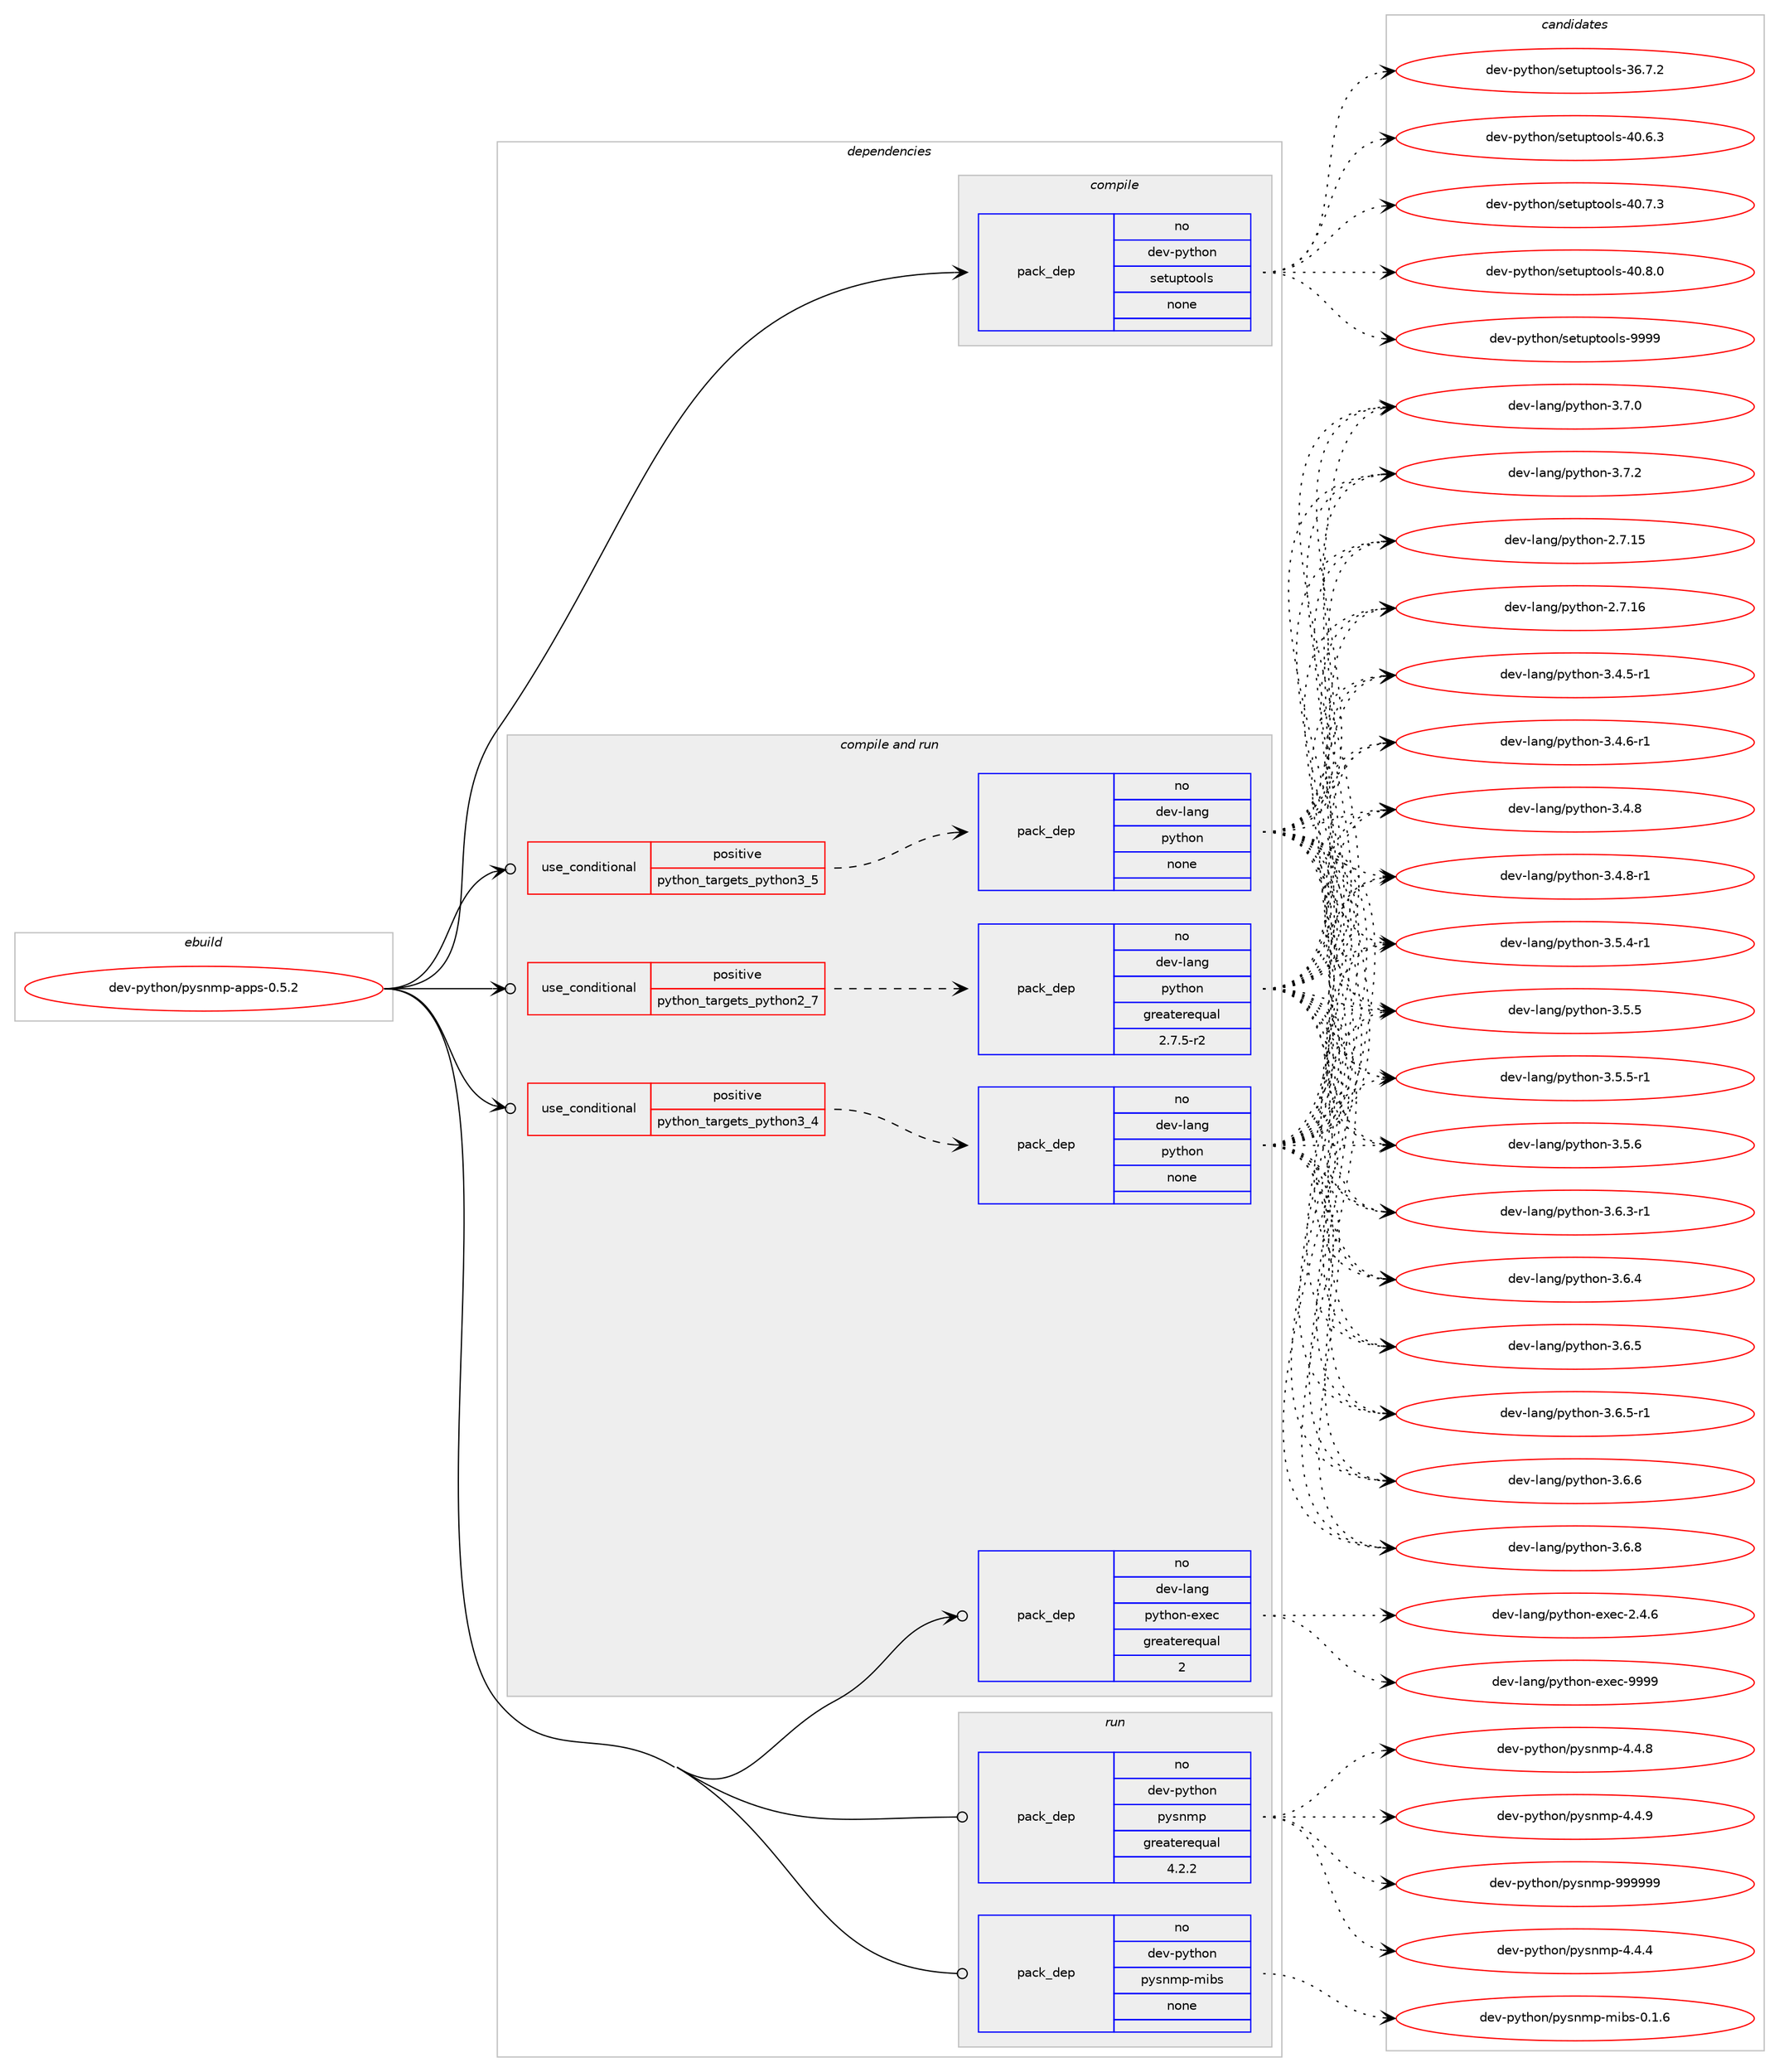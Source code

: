 digraph prolog {

# *************
# Graph options
# *************

newrank=true;
concentrate=true;
compound=true;
graph [rankdir=LR,fontname=Helvetica,fontsize=10,ranksep=1.5];#, ranksep=2.5, nodesep=0.2];
edge  [arrowhead=vee];
node  [fontname=Helvetica,fontsize=10];

# **********
# The ebuild
# **********

subgraph cluster_leftcol {
color=gray;
rank=same;
label=<<i>ebuild</i>>;
id [label="dev-python/pysnmp-apps-0.5.2", color=red, width=4, href="../dev-python/pysnmp-apps-0.5.2.svg"];
}

# ****************
# The dependencies
# ****************

subgraph cluster_midcol {
color=gray;
label=<<i>dependencies</i>>;
subgraph cluster_compile {
fillcolor="#eeeeee";
style=filled;
label=<<i>compile</i>>;
subgraph pack1027242 {
dependency1432411 [label=<<TABLE BORDER="0" CELLBORDER="1" CELLSPACING="0" CELLPADDING="4" WIDTH="220"><TR><TD ROWSPAN="6" CELLPADDING="30">pack_dep</TD></TR><TR><TD WIDTH="110">no</TD></TR><TR><TD>dev-python</TD></TR><TR><TD>setuptools</TD></TR><TR><TD>none</TD></TR><TR><TD></TD></TR></TABLE>>, shape=none, color=blue];
}
id:e -> dependency1432411:w [weight=20,style="solid",arrowhead="vee"];
}
subgraph cluster_compileandrun {
fillcolor="#eeeeee";
style=filled;
label=<<i>compile and run</i>>;
subgraph cond381825 {
dependency1432412 [label=<<TABLE BORDER="0" CELLBORDER="1" CELLSPACING="0" CELLPADDING="4"><TR><TD ROWSPAN="3" CELLPADDING="10">use_conditional</TD></TR><TR><TD>positive</TD></TR><TR><TD>python_targets_python2_7</TD></TR></TABLE>>, shape=none, color=red];
subgraph pack1027243 {
dependency1432413 [label=<<TABLE BORDER="0" CELLBORDER="1" CELLSPACING="0" CELLPADDING="4" WIDTH="220"><TR><TD ROWSPAN="6" CELLPADDING="30">pack_dep</TD></TR><TR><TD WIDTH="110">no</TD></TR><TR><TD>dev-lang</TD></TR><TR><TD>python</TD></TR><TR><TD>greaterequal</TD></TR><TR><TD>2.7.5-r2</TD></TR></TABLE>>, shape=none, color=blue];
}
dependency1432412:e -> dependency1432413:w [weight=20,style="dashed",arrowhead="vee"];
}
id:e -> dependency1432412:w [weight=20,style="solid",arrowhead="odotvee"];
subgraph cond381826 {
dependency1432414 [label=<<TABLE BORDER="0" CELLBORDER="1" CELLSPACING="0" CELLPADDING="4"><TR><TD ROWSPAN="3" CELLPADDING="10">use_conditional</TD></TR><TR><TD>positive</TD></TR><TR><TD>python_targets_python3_4</TD></TR></TABLE>>, shape=none, color=red];
subgraph pack1027244 {
dependency1432415 [label=<<TABLE BORDER="0" CELLBORDER="1" CELLSPACING="0" CELLPADDING="4" WIDTH="220"><TR><TD ROWSPAN="6" CELLPADDING="30">pack_dep</TD></TR><TR><TD WIDTH="110">no</TD></TR><TR><TD>dev-lang</TD></TR><TR><TD>python</TD></TR><TR><TD>none</TD></TR><TR><TD></TD></TR></TABLE>>, shape=none, color=blue];
}
dependency1432414:e -> dependency1432415:w [weight=20,style="dashed",arrowhead="vee"];
}
id:e -> dependency1432414:w [weight=20,style="solid",arrowhead="odotvee"];
subgraph cond381827 {
dependency1432416 [label=<<TABLE BORDER="0" CELLBORDER="1" CELLSPACING="0" CELLPADDING="4"><TR><TD ROWSPAN="3" CELLPADDING="10">use_conditional</TD></TR><TR><TD>positive</TD></TR><TR><TD>python_targets_python3_5</TD></TR></TABLE>>, shape=none, color=red];
subgraph pack1027245 {
dependency1432417 [label=<<TABLE BORDER="0" CELLBORDER="1" CELLSPACING="0" CELLPADDING="4" WIDTH="220"><TR><TD ROWSPAN="6" CELLPADDING="30">pack_dep</TD></TR><TR><TD WIDTH="110">no</TD></TR><TR><TD>dev-lang</TD></TR><TR><TD>python</TD></TR><TR><TD>none</TD></TR><TR><TD></TD></TR></TABLE>>, shape=none, color=blue];
}
dependency1432416:e -> dependency1432417:w [weight=20,style="dashed",arrowhead="vee"];
}
id:e -> dependency1432416:w [weight=20,style="solid",arrowhead="odotvee"];
subgraph pack1027246 {
dependency1432418 [label=<<TABLE BORDER="0" CELLBORDER="1" CELLSPACING="0" CELLPADDING="4" WIDTH="220"><TR><TD ROWSPAN="6" CELLPADDING="30">pack_dep</TD></TR><TR><TD WIDTH="110">no</TD></TR><TR><TD>dev-lang</TD></TR><TR><TD>python-exec</TD></TR><TR><TD>greaterequal</TD></TR><TR><TD>2</TD></TR></TABLE>>, shape=none, color=blue];
}
id:e -> dependency1432418:w [weight=20,style="solid",arrowhead="odotvee"];
}
subgraph cluster_run {
fillcolor="#eeeeee";
style=filled;
label=<<i>run</i>>;
subgraph pack1027247 {
dependency1432419 [label=<<TABLE BORDER="0" CELLBORDER="1" CELLSPACING="0" CELLPADDING="4" WIDTH="220"><TR><TD ROWSPAN="6" CELLPADDING="30">pack_dep</TD></TR><TR><TD WIDTH="110">no</TD></TR><TR><TD>dev-python</TD></TR><TR><TD>pysnmp</TD></TR><TR><TD>greaterequal</TD></TR><TR><TD>4.2.2</TD></TR></TABLE>>, shape=none, color=blue];
}
id:e -> dependency1432419:w [weight=20,style="solid",arrowhead="odot"];
subgraph pack1027248 {
dependency1432420 [label=<<TABLE BORDER="0" CELLBORDER="1" CELLSPACING="0" CELLPADDING="4" WIDTH="220"><TR><TD ROWSPAN="6" CELLPADDING="30">pack_dep</TD></TR><TR><TD WIDTH="110">no</TD></TR><TR><TD>dev-python</TD></TR><TR><TD>pysnmp-mibs</TD></TR><TR><TD>none</TD></TR><TR><TD></TD></TR></TABLE>>, shape=none, color=blue];
}
id:e -> dependency1432420:w [weight=20,style="solid",arrowhead="odot"];
}
}

# **************
# The candidates
# **************

subgraph cluster_choices {
rank=same;
color=gray;
label=<<i>candidates</i>>;

subgraph choice1027242 {
color=black;
nodesep=1;
choice100101118451121211161041111104711510111611711211611111110811545515446554650 [label="dev-python/setuptools-36.7.2", color=red, width=4,href="../dev-python/setuptools-36.7.2.svg"];
choice100101118451121211161041111104711510111611711211611111110811545524846544651 [label="dev-python/setuptools-40.6.3", color=red, width=4,href="../dev-python/setuptools-40.6.3.svg"];
choice100101118451121211161041111104711510111611711211611111110811545524846554651 [label="dev-python/setuptools-40.7.3", color=red, width=4,href="../dev-python/setuptools-40.7.3.svg"];
choice100101118451121211161041111104711510111611711211611111110811545524846564648 [label="dev-python/setuptools-40.8.0", color=red, width=4,href="../dev-python/setuptools-40.8.0.svg"];
choice10010111845112121116104111110471151011161171121161111111081154557575757 [label="dev-python/setuptools-9999", color=red, width=4,href="../dev-python/setuptools-9999.svg"];
dependency1432411:e -> choice100101118451121211161041111104711510111611711211611111110811545515446554650:w [style=dotted,weight="100"];
dependency1432411:e -> choice100101118451121211161041111104711510111611711211611111110811545524846544651:w [style=dotted,weight="100"];
dependency1432411:e -> choice100101118451121211161041111104711510111611711211611111110811545524846554651:w [style=dotted,weight="100"];
dependency1432411:e -> choice100101118451121211161041111104711510111611711211611111110811545524846564648:w [style=dotted,weight="100"];
dependency1432411:e -> choice10010111845112121116104111110471151011161171121161111111081154557575757:w [style=dotted,weight="100"];
}
subgraph choice1027243 {
color=black;
nodesep=1;
choice10010111845108971101034711212111610411111045504655464953 [label="dev-lang/python-2.7.15", color=red, width=4,href="../dev-lang/python-2.7.15.svg"];
choice10010111845108971101034711212111610411111045504655464954 [label="dev-lang/python-2.7.16", color=red, width=4,href="../dev-lang/python-2.7.16.svg"];
choice1001011184510897110103471121211161041111104551465246534511449 [label="dev-lang/python-3.4.5-r1", color=red, width=4,href="../dev-lang/python-3.4.5-r1.svg"];
choice1001011184510897110103471121211161041111104551465246544511449 [label="dev-lang/python-3.4.6-r1", color=red, width=4,href="../dev-lang/python-3.4.6-r1.svg"];
choice100101118451089711010347112121116104111110455146524656 [label="dev-lang/python-3.4.8", color=red, width=4,href="../dev-lang/python-3.4.8.svg"];
choice1001011184510897110103471121211161041111104551465246564511449 [label="dev-lang/python-3.4.8-r1", color=red, width=4,href="../dev-lang/python-3.4.8-r1.svg"];
choice1001011184510897110103471121211161041111104551465346524511449 [label="dev-lang/python-3.5.4-r1", color=red, width=4,href="../dev-lang/python-3.5.4-r1.svg"];
choice100101118451089711010347112121116104111110455146534653 [label="dev-lang/python-3.5.5", color=red, width=4,href="../dev-lang/python-3.5.5.svg"];
choice1001011184510897110103471121211161041111104551465346534511449 [label="dev-lang/python-3.5.5-r1", color=red, width=4,href="../dev-lang/python-3.5.5-r1.svg"];
choice100101118451089711010347112121116104111110455146534654 [label="dev-lang/python-3.5.6", color=red, width=4,href="../dev-lang/python-3.5.6.svg"];
choice1001011184510897110103471121211161041111104551465446514511449 [label="dev-lang/python-3.6.3-r1", color=red, width=4,href="../dev-lang/python-3.6.3-r1.svg"];
choice100101118451089711010347112121116104111110455146544652 [label="dev-lang/python-3.6.4", color=red, width=4,href="../dev-lang/python-3.6.4.svg"];
choice100101118451089711010347112121116104111110455146544653 [label="dev-lang/python-3.6.5", color=red, width=4,href="../dev-lang/python-3.6.5.svg"];
choice1001011184510897110103471121211161041111104551465446534511449 [label="dev-lang/python-3.6.5-r1", color=red, width=4,href="../dev-lang/python-3.6.5-r1.svg"];
choice100101118451089711010347112121116104111110455146544654 [label="dev-lang/python-3.6.6", color=red, width=4,href="../dev-lang/python-3.6.6.svg"];
choice100101118451089711010347112121116104111110455146544656 [label="dev-lang/python-3.6.8", color=red, width=4,href="../dev-lang/python-3.6.8.svg"];
choice100101118451089711010347112121116104111110455146554648 [label="dev-lang/python-3.7.0", color=red, width=4,href="../dev-lang/python-3.7.0.svg"];
choice100101118451089711010347112121116104111110455146554650 [label="dev-lang/python-3.7.2", color=red, width=4,href="../dev-lang/python-3.7.2.svg"];
dependency1432413:e -> choice10010111845108971101034711212111610411111045504655464953:w [style=dotted,weight="100"];
dependency1432413:e -> choice10010111845108971101034711212111610411111045504655464954:w [style=dotted,weight="100"];
dependency1432413:e -> choice1001011184510897110103471121211161041111104551465246534511449:w [style=dotted,weight="100"];
dependency1432413:e -> choice1001011184510897110103471121211161041111104551465246544511449:w [style=dotted,weight="100"];
dependency1432413:e -> choice100101118451089711010347112121116104111110455146524656:w [style=dotted,weight="100"];
dependency1432413:e -> choice1001011184510897110103471121211161041111104551465246564511449:w [style=dotted,weight="100"];
dependency1432413:e -> choice1001011184510897110103471121211161041111104551465346524511449:w [style=dotted,weight="100"];
dependency1432413:e -> choice100101118451089711010347112121116104111110455146534653:w [style=dotted,weight="100"];
dependency1432413:e -> choice1001011184510897110103471121211161041111104551465346534511449:w [style=dotted,weight="100"];
dependency1432413:e -> choice100101118451089711010347112121116104111110455146534654:w [style=dotted,weight="100"];
dependency1432413:e -> choice1001011184510897110103471121211161041111104551465446514511449:w [style=dotted,weight="100"];
dependency1432413:e -> choice100101118451089711010347112121116104111110455146544652:w [style=dotted,weight="100"];
dependency1432413:e -> choice100101118451089711010347112121116104111110455146544653:w [style=dotted,weight="100"];
dependency1432413:e -> choice1001011184510897110103471121211161041111104551465446534511449:w [style=dotted,weight="100"];
dependency1432413:e -> choice100101118451089711010347112121116104111110455146544654:w [style=dotted,weight="100"];
dependency1432413:e -> choice100101118451089711010347112121116104111110455146544656:w [style=dotted,weight="100"];
dependency1432413:e -> choice100101118451089711010347112121116104111110455146554648:w [style=dotted,weight="100"];
dependency1432413:e -> choice100101118451089711010347112121116104111110455146554650:w [style=dotted,weight="100"];
}
subgraph choice1027244 {
color=black;
nodesep=1;
choice10010111845108971101034711212111610411111045504655464953 [label="dev-lang/python-2.7.15", color=red, width=4,href="../dev-lang/python-2.7.15.svg"];
choice10010111845108971101034711212111610411111045504655464954 [label="dev-lang/python-2.7.16", color=red, width=4,href="../dev-lang/python-2.7.16.svg"];
choice1001011184510897110103471121211161041111104551465246534511449 [label="dev-lang/python-3.4.5-r1", color=red, width=4,href="../dev-lang/python-3.4.5-r1.svg"];
choice1001011184510897110103471121211161041111104551465246544511449 [label="dev-lang/python-3.4.6-r1", color=red, width=4,href="../dev-lang/python-3.4.6-r1.svg"];
choice100101118451089711010347112121116104111110455146524656 [label="dev-lang/python-3.4.8", color=red, width=4,href="../dev-lang/python-3.4.8.svg"];
choice1001011184510897110103471121211161041111104551465246564511449 [label="dev-lang/python-3.4.8-r1", color=red, width=4,href="../dev-lang/python-3.4.8-r1.svg"];
choice1001011184510897110103471121211161041111104551465346524511449 [label="dev-lang/python-3.5.4-r1", color=red, width=4,href="../dev-lang/python-3.5.4-r1.svg"];
choice100101118451089711010347112121116104111110455146534653 [label="dev-lang/python-3.5.5", color=red, width=4,href="../dev-lang/python-3.5.5.svg"];
choice1001011184510897110103471121211161041111104551465346534511449 [label="dev-lang/python-3.5.5-r1", color=red, width=4,href="../dev-lang/python-3.5.5-r1.svg"];
choice100101118451089711010347112121116104111110455146534654 [label="dev-lang/python-3.5.6", color=red, width=4,href="../dev-lang/python-3.5.6.svg"];
choice1001011184510897110103471121211161041111104551465446514511449 [label="dev-lang/python-3.6.3-r1", color=red, width=4,href="../dev-lang/python-3.6.3-r1.svg"];
choice100101118451089711010347112121116104111110455146544652 [label="dev-lang/python-3.6.4", color=red, width=4,href="../dev-lang/python-3.6.4.svg"];
choice100101118451089711010347112121116104111110455146544653 [label="dev-lang/python-3.6.5", color=red, width=4,href="../dev-lang/python-3.6.5.svg"];
choice1001011184510897110103471121211161041111104551465446534511449 [label="dev-lang/python-3.6.5-r1", color=red, width=4,href="../dev-lang/python-3.6.5-r1.svg"];
choice100101118451089711010347112121116104111110455146544654 [label="dev-lang/python-3.6.6", color=red, width=4,href="../dev-lang/python-3.6.6.svg"];
choice100101118451089711010347112121116104111110455146544656 [label="dev-lang/python-3.6.8", color=red, width=4,href="../dev-lang/python-3.6.8.svg"];
choice100101118451089711010347112121116104111110455146554648 [label="dev-lang/python-3.7.0", color=red, width=4,href="../dev-lang/python-3.7.0.svg"];
choice100101118451089711010347112121116104111110455146554650 [label="dev-lang/python-3.7.2", color=red, width=4,href="../dev-lang/python-3.7.2.svg"];
dependency1432415:e -> choice10010111845108971101034711212111610411111045504655464953:w [style=dotted,weight="100"];
dependency1432415:e -> choice10010111845108971101034711212111610411111045504655464954:w [style=dotted,weight="100"];
dependency1432415:e -> choice1001011184510897110103471121211161041111104551465246534511449:w [style=dotted,weight="100"];
dependency1432415:e -> choice1001011184510897110103471121211161041111104551465246544511449:w [style=dotted,weight="100"];
dependency1432415:e -> choice100101118451089711010347112121116104111110455146524656:w [style=dotted,weight="100"];
dependency1432415:e -> choice1001011184510897110103471121211161041111104551465246564511449:w [style=dotted,weight="100"];
dependency1432415:e -> choice1001011184510897110103471121211161041111104551465346524511449:w [style=dotted,weight="100"];
dependency1432415:e -> choice100101118451089711010347112121116104111110455146534653:w [style=dotted,weight="100"];
dependency1432415:e -> choice1001011184510897110103471121211161041111104551465346534511449:w [style=dotted,weight="100"];
dependency1432415:e -> choice100101118451089711010347112121116104111110455146534654:w [style=dotted,weight="100"];
dependency1432415:e -> choice1001011184510897110103471121211161041111104551465446514511449:w [style=dotted,weight="100"];
dependency1432415:e -> choice100101118451089711010347112121116104111110455146544652:w [style=dotted,weight="100"];
dependency1432415:e -> choice100101118451089711010347112121116104111110455146544653:w [style=dotted,weight="100"];
dependency1432415:e -> choice1001011184510897110103471121211161041111104551465446534511449:w [style=dotted,weight="100"];
dependency1432415:e -> choice100101118451089711010347112121116104111110455146544654:w [style=dotted,weight="100"];
dependency1432415:e -> choice100101118451089711010347112121116104111110455146544656:w [style=dotted,weight="100"];
dependency1432415:e -> choice100101118451089711010347112121116104111110455146554648:w [style=dotted,weight="100"];
dependency1432415:e -> choice100101118451089711010347112121116104111110455146554650:w [style=dotted,weight="100"];
}
subgraph choice1027245 {
color=black;
nodesep=1;
choice10010111845108971101034711212111610411111045504655464953 [label="dev-lang/python-2.7.15", color=red, width=4,href="../dev-lang/python-2.7.15.svg"];
choice10010111845108971101034711212111610411111045504655464954 [label="dev-lang/python-2.7.16", color=red, width=4,href="../dev-lang/python-2.7.16.svg"];
choice1001011184510897110103471121211161041111104551465246534511449 [label="dev-lang/python-3.4.5-r1", color=red, width=4,href="../dev-lang/python-3.4.5-r1.svg"];
choice1001011184510897110103471121211161041111104551465246544511449 [label="dev-lang/python-3.4.6-r1", color=red, width=4,href="../dev-lang/python-3.4.6-r1.svg"];
choice100101118451089711010347112121116104111110455146524656 [label="dev-lang/python-3.4.8", color=red, width=4,href="../dev-lang/python-3.4.8.svg"];
choice1001011184510897110103471121211161041111104551465246564511449 [label="dev-lang/python-3.4.8-r1", color=red, width=4,href="../dev-lang/python-3.4.8-r1.svg"];
choice1001011184510897110103471121211161041111104551465346524511449 [label="dev-lang/python-3.5.4-r1", color=red, width=4,href="../dev-lang/python-3.5.4-r1.svg"];
choice100101118451089711010347112121116104111110455146534653 [label="dev-lang/python-3.5.5", color=red, width=4,href="../dev-lang/python-3.5.5.svg"];
choice1001011184510897110103471121211161041111104551465346534511449 [label="dev-lang/python-3.5.5-r1", color=red, width=4,href="../dev-lang/python-3.5.5-r1.svg"];
choice100101118451089711010347112121116104111110455146534654 [label="dev-lang/python-3.5.6", color=red, width=4,href="../dev-lang/python-3.5.6.svg"];
choice1001011184510897110103471121211161041111104551465446514511449 [label="dev-lang/python-3.6.3-r1", color=red, width=4,href="../dev-lang/python-3.6.3-r1.svg"];
choice100101118451089711010347112121116104111110455146544652 [label="dev-lang/python-3.6.4", color=red, width=4,href="../dev-lang/python-3.6.4.svg"];
choice100101118451089711010347112121116104111110455146544653 [label="dev-lang/python-3.6.5", color=red, width=4,href="../dev-lang/python-3.6.5.svg"];
choice1001011184510897110103471121211161041111104551465446534511449 [label="dev-lang/python-3.6.5-r1", color=red, width=4,href="../dev-lang/python-3.6.5-r1.svg"];
choice100101118451089711010347112121116104111110455146544654 [label="dev-lang/python-3.6.6", color=red, width=4,href="../dev-lang/python-3.6.6.svg"];
choice100101118451089711010347112121116104111110455146544656 [label="dev-lang/python-3.6.8", color=red, width=4,href="../dev-lang/python-3.6.8.svg"];
choice100101118451089711010347112121116104111110455146554648 [label="dev-lang/python-3.7.0", color=red, width=4,href="../dev-lang/python-3.7.0.svg"];
choice100101118451089711010347112121116104111110455146554650 [label="dev-lang/python-3.7.2", color=red, width=4,href="../dev-lang/python-3.7.2.svg"];
dependency1432417:e -> choice10010111845108971101034711212111610411111045504655464953:w [style=dotted,weight="100"];
dependency1432417:e -> choice10010111845108971101034711212111610411111045504655464954:w [style=dotted,weight="100"];
dependency1432417:e -> choice1001011184510897110103471121211161041111104551465246534511449:w [style=dotted,weight="100"];
dependency1432417:e -> choice1001011184510897110103471121211161041111104551465246544511449:w [style=dotted,weight="100"];
dependency1432417:e -> choice100101118451089711010347112121116104111110455146524656:w [style=dotted,weight="100"];
dependency1432417:e -> choice1001011184510897110103471121211161041111104551465246564511449:w [style=dotted,weight="100"];
dependency1432417:e -> choice1001011184510897110103471121211161041111104551465346524511449:w [style=dotted,weight="100"];
dependency1432417:e -> choice100101118451089711010347112121116104111110455146534653:w [style=dotted,weight="100"];
dependency1432417:e -> choice1001011184510897110103471121211161041111104551465346534511449:w [style=dotted,weight="100"];
dependency1432417:e -> choice100101118451089711010347112121116104111110455146534654:w [style=dotted,weight="100"];
dependency1432417:e -> choice1001011184510897110103471121211161041111104551465446514511449:w [style=dotted,weight="100"];
dependency1432417:e -> choice100101118451089711010347112121116104111110455146544652:w [style=dotted,weight="100"];
dependency1432417:e -> choice100101118451089711010347112121116104111110455146544653:w [style=dotted,weight="100"];
dependency1432417:e -> choice1001011184510897110103471121211161041111104551465446534511449:w [style=dotted,weight="100"];
dependency1432417:e -> choice100101118451089711010347112121116104111110455146544654:w [style=dotted,weight="100"];
dependency1432417:e -> choice100101118451089711010347112121116104111110455146544656:w [style=dotted,weight="100"];
dependency1432417:e -> choice100101118451089711010347112121116104111110455146554648:w [style=dotted,weight="100"];
dependency1432417:e -> choice100101118451089711010347112121116104111110455146554650:w [style=dotted,weight="100"];
}
subgraph choice1027246 {
color=black;
nodesep=1;
choice1001011184510897110103471121211161041111104510112010199455046524654 [label="dev-lang/python-exec-2.4.6", color=red, width=4,href="../dev-lang/python-exec-2.4.6.svg"];
choice10010111845108971101034711212111610411111045101120101994557575757 [label="dev-lang/python-exec-9999", color=red, width=4,href="../dev-lang/python-exec-9999.svg"];
dependency1432418:e -> choice1001011184510897110103471121211161041111104510112010199455046524654:w [style=dotted,weight="100"];
dependency1432418:e -> choice10010111845108971101034711212111610411111045101120101994557575757:w [style=dotted,weight="100"];
}
subgraph choice1027247 {
color=black;
nodesep=1;
choice1001011184511212111610411111047112121115110109112455246524652 [label="dev-python/pysnmp-4.4.4", color=red, width=4,href="../dev-python/pysnmp-4.4.4.svg"];
choice1001011184511212111610411111047112121115110109112455246524656 [label="dev-python/pysnmp-4.4.8", color=red, width=4,href="../dev-python/pysnmp-4.4.8.svg"];
choice1001011184511212111610411111047112121115110109112455246524657 [label="dev-python/pysnmp-4.4.9", color=red, width=4,href="../dev-python/pysnmp-4.4.9.svg"];
choice100101118451121211161041111104711212111511010911245575757575757 [label="dev-python/pysnmp-999999", color=red, width=4,href="../dev-python/pysnmp-999999.svg"];
dependency1432419:e -> choice1001011184511212111610411111047112121115110109112455246524652:w [style=dotted,weight="100"];
dependency1432419:e -> choice1001011184511212111610411111047112121115110109112455246524656:w [style=dotted,weight="100"];
dependency1432419:e -> choice1001011184511212111610411111047112121115110109112455246524657:w [style=dotted,weight="100"];
dependency1432419:e -> choice100101118451121211161041111104711212111511010911245575757575757:w [style=dotted,weight="100"];
}
subgraph choice1027248 {
color=black;
nodesep=1;
choice10010111845112121116104111110471121211151101091124510910598115454846494654 [label="dev-python/pysnmp-mibs-0.1.6", color=red, width=4,href="../dev-python/pysnmp-mibs-0.1.6.svg"];
dependency1432420:e -> choice10010111845112121116104111110471121211151101091124510910598115454846494654:w [style=dotted,weight="100"];
}
}

}
